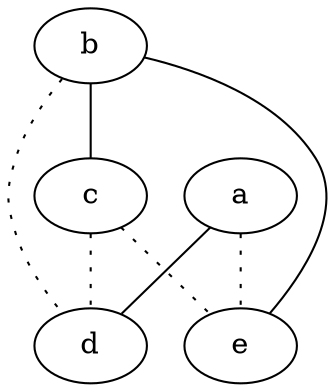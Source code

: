 graph {
a -- d;
a -- e [style=dotted];
b -- c;
b -- d [style=dotted];
b -- e;
c -- d [style=dotted];
c -- e [style=dotted];
}
